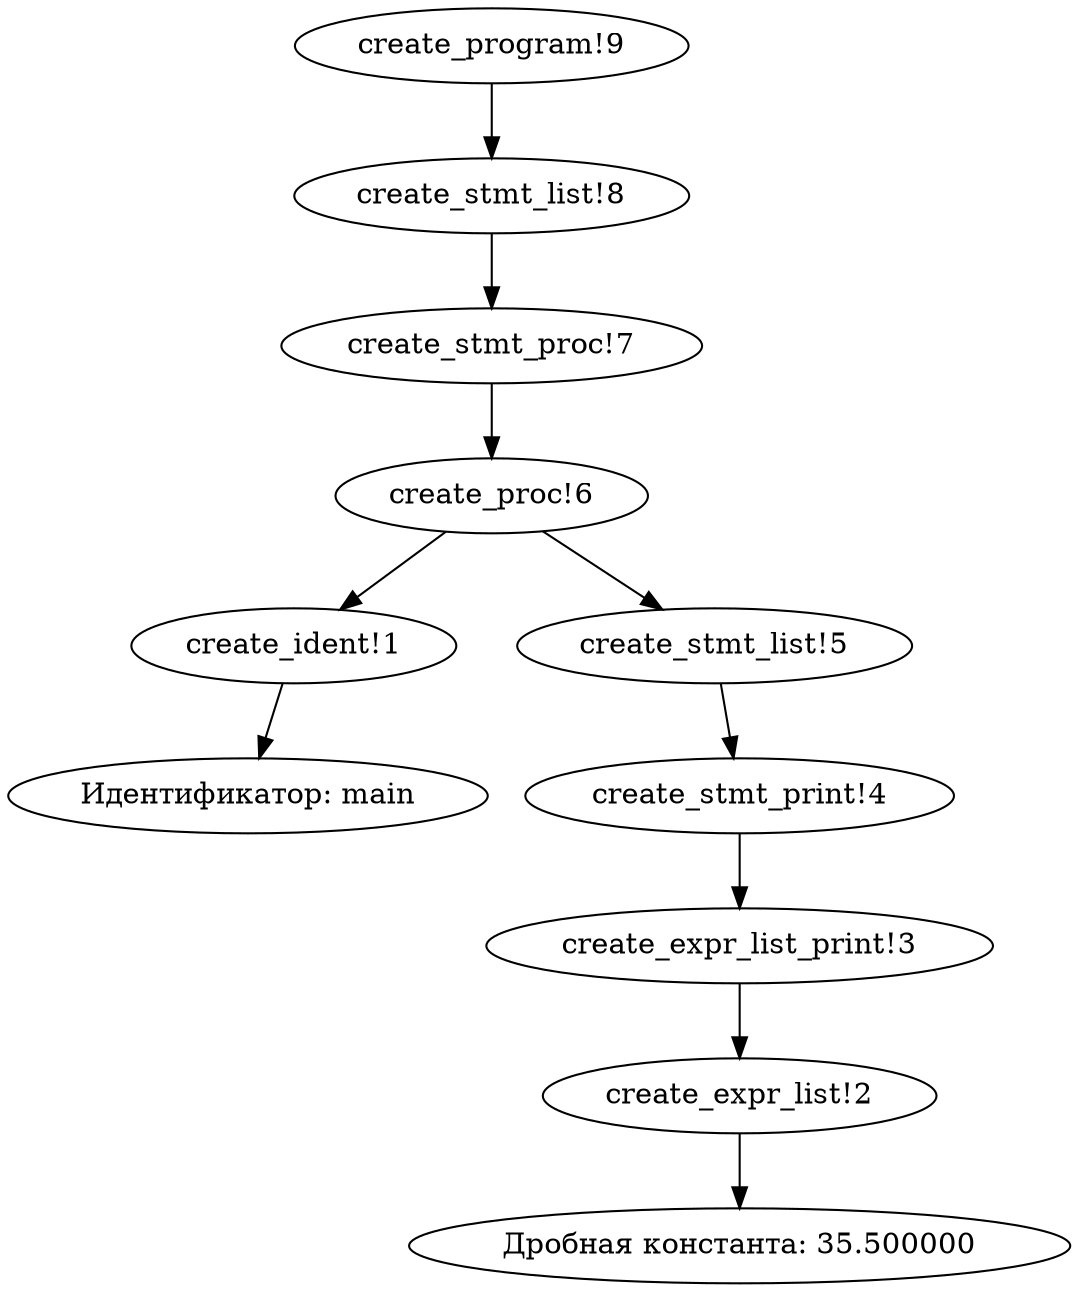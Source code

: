 digraph KumirTree {
"create_ident!1" -> "Идентификатор: main";
"create_expr_list!2" -> "Дробная константа: 35.500000";
"create_expr_list_print!3" -> "create_expr_list!2";
"create_stmt_print!4" -> "create_expr_list_print!3";
"create_stmt_list!5" -> "create_stmt_print!4";
"create_proc!6" -> "create_ident!1";
"create_proc!6" -> "create_stmt_list!5";
"create_stmt_proc!7" -> "create_proc!6";
"create_stmt_list!8" -> "create_stmt_proc!7";
"create_program!9" -> "create_stmt_list!8";
 } 